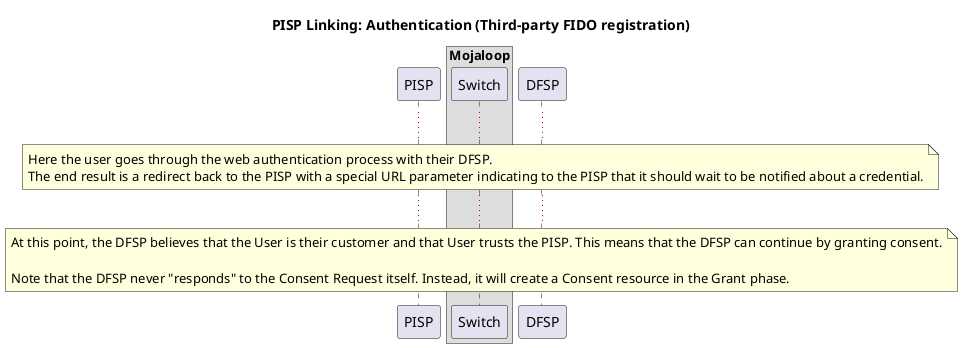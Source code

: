 @startuml

title PISP Linking: Authentication (Third-party FIDO registration)

participant "PISP" as PISP

box "Mojaloop"
    participant Switch
end box

participant "DFSP" as DFSP

autonumber 1 "<b>3P-FIDO-AUTH-#</b>"

...

note over PISP, DFSP
  Here the user goes through the web authentication process with their DFSP.
  The end result is a redirect back to the PISP with a special URL parameter indicating to the PISP that it should wait to be notified about a credential.
end note

...

autonumber 1 "<b>AUTH-#</b>"

note over PISP, DFSP
  At this point, the DFSP believes that the User is their customer and that User trusts the PISP. This means that the DFSP can continue by granting consent.

  Note that the DFSP never "responds" to the Consent Request itself. Instead, it will create a Consent resource in the Grant phase.
end note

@enduml

